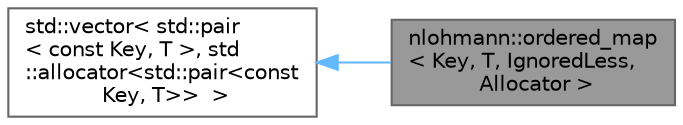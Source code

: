 digraph "nlohmann::ordered_map&lt; Key, T, IgnoredLess, Allocator &gt;"
{
 // INTERACTIVE_SVG=YES
 // LATEX_PDF_SIZE
  bgcolor="transparent";
  edge [fontname=Helvetica,fontsize=10,labelfontname=Helvetica,labelfontsize=10];
  node [fontname=Helvetica,fontsize=10,shape=box,height=0.2,width=0.4];
  rankdir="LR";
  Node1 [id="Node000001",label="nlohmann::ordered_map\l\< Key, T, IgnoredLess,\l Allocator \>",height=0.2,width=0.4,color="gray40", fillcolor="grey60", style="filled", fontcolor="black",tooltip="a minimal map-like container that preserves insertion order"];
  Node2 -> Node1 [id="edge1_Node000001_Node000002",dir="back",color="steelblue1",style="solid",tooltip=" "];
  Node2 [id="Node000002",label="std::vector\< std::pair\l\< const Key, T \>, std\l::allocator\<std::pair\<const\l Key, T\>\>  \>",height=0.2,width=0.4,color="gray40", fillcolor="white", style="filled",tooltip=" "];
}
